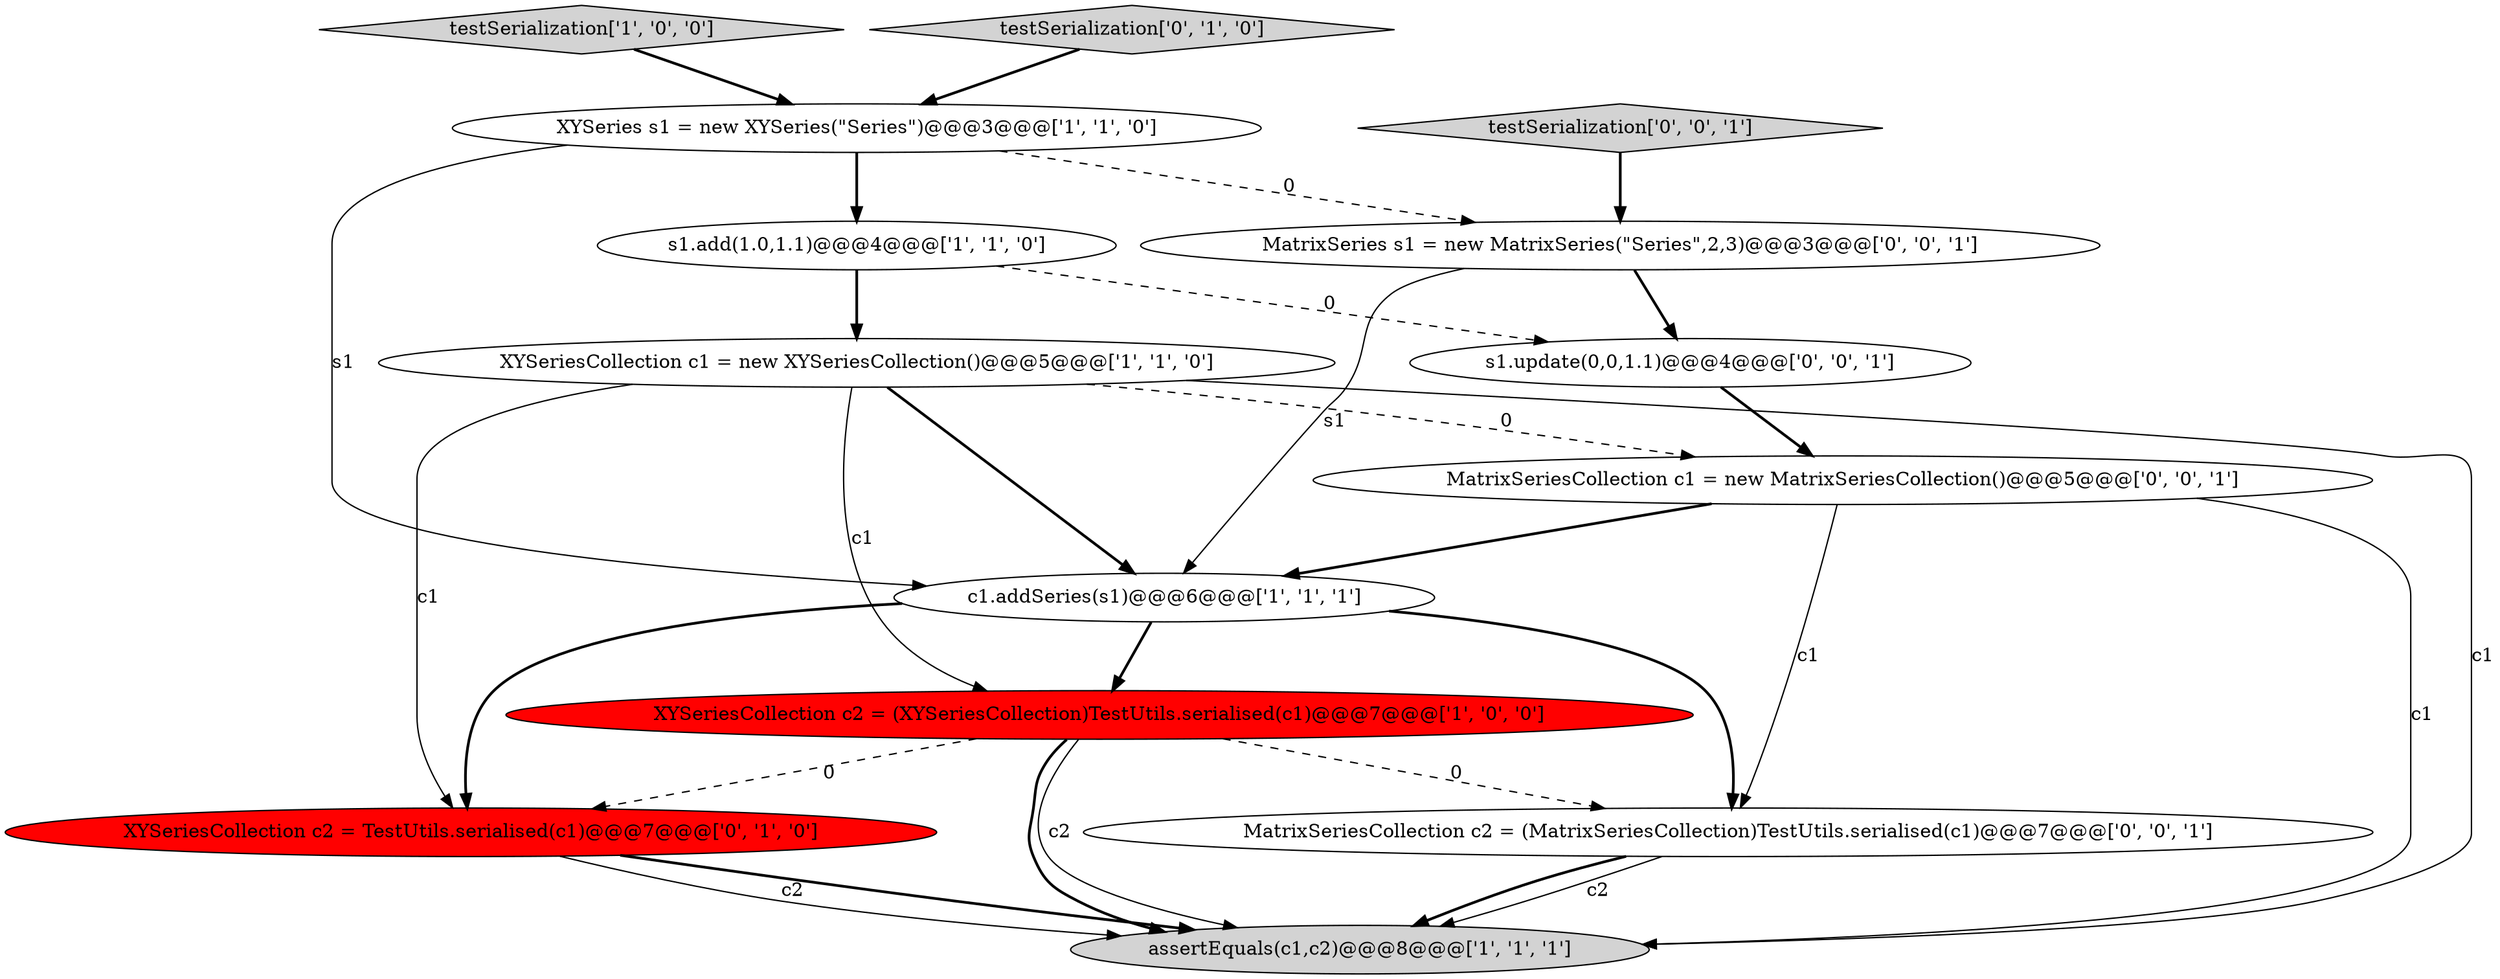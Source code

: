 digraph {
10 [style = filled, label = "MatrixSeriesCollection c2 = (MatrixSeriesCollection)TestUtils.serialised(c1)@@@7@@@['0', '0', '1']", fillcolor = white, shape = ellipse image = "AAA0AAABBB3BBB"];
0 [style = filled, label = "c1.addSeries(s1)@@@6@@@['1', '1', '1']", fillcolor = white, shape = ellipse image = "AAA0AAABBB1BBB"];
6 [style = filled, label = "testSerialization['1', '0', '0']", fillcolor = lightgray, shape = diamond image = "AAA0AAABBB1BBB"];
4 [style = filled, label = "assertEquals(c1,c2)@@@8@@@['1', '1', '1']", fillcolor = lightgray, shape = ellipse image = "AAA0AAABBB1BBB"];
5 [style = filled, label = "XYSeriesCollection c1 = new XYSeriesCollection()@@@5@@@['1', '1', '0']", fillcolor = white, shape = ellipse image = "AAA0AAABBB1BBB"];
2 [style = filled, label = "XYSeriesCollection c2 = (XYSeriesCollection)TestUtils.serialised(c1)@@@7@@@['1', '0', '0']", fillcolor = red, shape = ellipse image = "AAA1AAABBB1BBB"];
8 [style = filled, label = "testSerialization['0', '1', '0']", fillcolor = lightgray, shape = diamond image = "AAA0AAABBB2BBB"];
7 [style = filled, label = "XYSeriesCollection c2 = TestUtils.serialised(c1)@@@7@@@['0', '1', '0']", fillcolor = red, shape = ellipse image = "AAA1AAABBB2BBB"];
12 [style = filled, label = "testSerialization['0', '0', '1']", fillcolor = lightgray, shape = diamond image = "AAA0AAABBB3BBB"];
3 [style = filled, label = "s1.add(1.0,1.1)@@@4@@@['1', '1', '0']", fillcolor = white, shape = ellipse image = "AAA0AAABBB1BBB"];
1 [style = filled, label = "XYSeries s1 = new XYSeries(\"Series\")@@@3@@@['1', '1', '0']", fillcolor = white, shape = ellipse image = "AAA0AAABBB1BBB"];
13 [style = filled, label = "MatrixSeriesCollection c1 = new MatrixSeriesCollection()@@@5@@@['0', '0', '1']", fillcolor = white, shape = ellipse image = "AAA0AAABBB3BBB"];
11 [style = filled, label = "MatrixSeries s1 = new MatrixSeries(\"Series\",2,3)@@@3@@@['0', '0', '1']", fillcolor = white, shape = ellipse image = "AAA0AAABBB3BBB"];
9 [style = filled, label = "s1.update(0,0,1.1)@@@4@@@['0', '0', '1']", fillcolor = white, shape = ellipse image = "AAA0AAABBB3BBB"];
5->13 [style = dashed, label="0"];
11->0 [style = solid, label="s1"];
2->4 [style = solid, label="c2"];
0->2 [style = bold, label=""];
12->11 [style = bold, label=""];
1->3 [style = bold, label=""];
1->0 [style = solid, label="s1"];
7->4 [style = bold, label=""];
2->7 [style = dashed, label="0"];
11->9 [style = bold, label=""];
2->4 [style = bold, label=""];
5->2 [style = solid, label="c1"];
2->10 [style = dashed, label="0"];
0->7 [style = bold, label=""];
8->1 [style = bold, label=""];
6->1 [style = bold, label=""];
3->5 [style = bold, label=""];
0->10 [style = bold, label=""];
5->0 [style = bold, label=""];
3->9 [style = dashed, label="0"];
1->11 [style = dashed, label="0"];
13->4 [style = solid, label="c1"];
7->4 [style = solid, label="c2"];
10->4 [style = bold, label=""];
10->4 [style = solid, label="c2"];
5->4 [style = solid, label="c1"];
13->10 [style = solid, label="c1"];
5->7 [style = solid, label="c1"];
13->0 [style = bold, label=""];
9->13 [style = bold, label=""];
}
